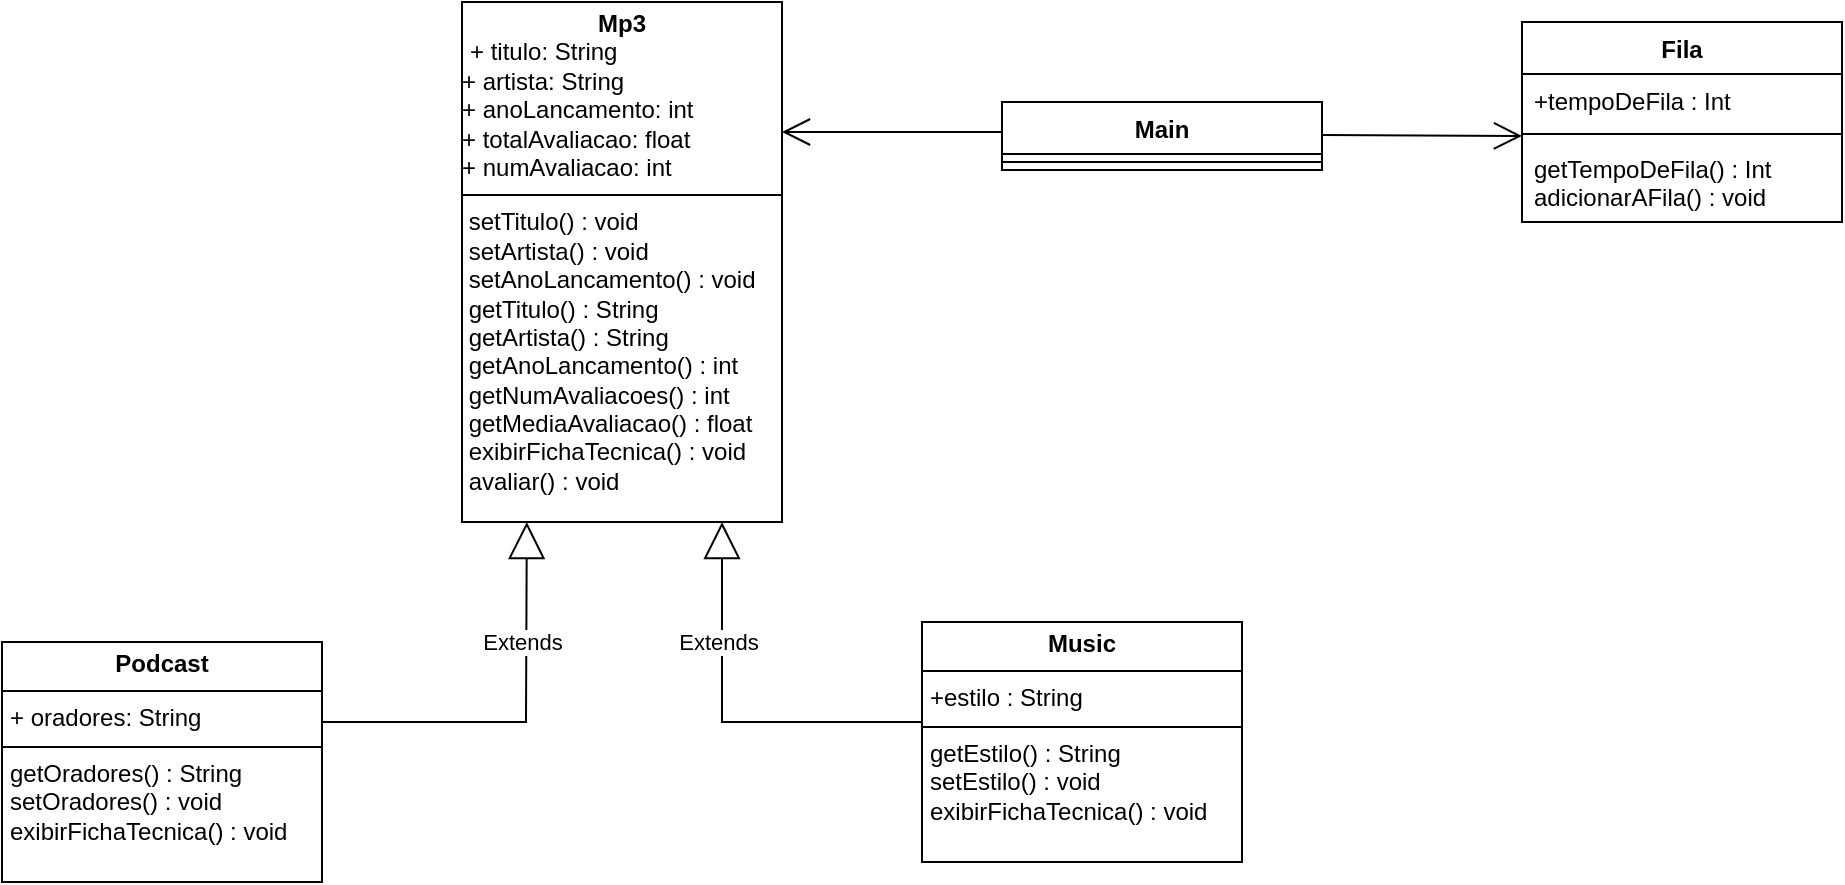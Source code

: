 <mxfile version="26.2.9">
  <diagram id="C5RBs43oDa-KdzZeNtuy" name="Page-1">
    <mxGraphModel dx="1093" dy="591" grid="1" gridSize="10" guides="1" tooltips="1" connect="1" arrows="1" fold="1" page="1" pageScale="1" pageWidth="827" pageHeight="1169" math="0" shadow="0">
      <root>
        <mxCell id="WIyWlLk6GJQsqaUBKTNV-0" />
        <mxCell id="WIyWlLk6GJQsqaUBKTNV-1" parent="WIyWlLk6GJQsqaUBKTNV-0" />
        <mxCell id="9xwD75uG-HI90dTEOazw-8" value="Extends" style="endArrow=block;endSize=16;endFill=0;html=1;rounded=0;entryX=0.515;entryY=1;entryDx=0;entryDy=0;entryPerimeter=0;" parent="WIyWlLk6GJQsqaUBKTNV-1" edge="1">
          <mxGeometry x="0.406" y="2" width="160" relative="1" as="geometry">
            <mxPoint x="240" y="490" as="sourcePoint" />
            <mxPoint x="342.4" y="390" as="targetPoint" />
            <Array as="points">
              <mxPoint x="342" y="490" />
            </Array>
            <mxPoint as="offset" />
          </mxGeometry>
        </mxCell>
        <mxCell id="9xwD75uG-HI90dTEOazw-9" value="Extends" style="endArrow=block;endSize=16;endFill=0;html=1;rounded=0;entryX=0.515;entryY=1;entryDx=0;entryDy=0;entryPerimeter=0;" parent="WIyWlLk6GJQsqaUBKTNV-1" edge="1">
          <mxGeometry x="0.406" y="2" width="160" relative="1" as="geometry">
            <mxPoint x="542.0" y="490" as="sourcePoint" />
            <mxPoint x="440.0" y="390" as="targetPoint" />
            <Array as="points">
              <mxPoint x="440.0" y="490" />
            </Array>
            <mxPoint as="offset" />
          </mxGeometry>
        </mxCell>
        <mxCell id="9xwD75uG-HI90dTEOazw-10" value="&lt;p style=&quot;margin:0px;margin-top:4px;text-align:center;&quot;&gt;&lt;b&gt;Podcast&lt;/b&gt;&lt;/p&gt;&lt;hr size=&quot;1&quot; style=&quot;border-style:solid;&quot;&gt;&lt;p style=&quot;margin:0px;margin-left:4px;&quot;&gt;+ oradores: String&lt;/p&gt;&lt;hr size=&quot;1&quot; style=&quot;border-style:solid;&quot;&gt;&lt;p style=&quot;margin:0px;margin-left:4px;&quot;&gt;&lt;span style=&quot;background-color: transparent;&quot;&gt;getOradores() : String&lt;/span&gt;&lt;/p&gt;&lt;p style=&quot;margin:0px;margin-left:4px;&quot;&gt;setOradores() : void&lt;/p&gt;&lt;p style=&quot;margin:0px;margin-left:4px;&quot;&gt;exibirFichaTecnica() : void&lt;/p&gt;" style="verticalAlign=top;align=left;overflow=fill;html=1;whiteSpace=wrap;" parent="WIyWlLk6GJQsqaUBKTNV-1" vertex="1">
          <mxGeometry x="80" y="450" width="160" height="120" as="geometry" />
        </mxCell>
        <mxCell id="9xwD75uG-HI90dTEOazw-11" value="&lt;p style=&quot;margin:0px;margin-top:4px;text-align:center;&quot;&gt;&lt;b&gt;Music&lt;/b&gt;&lt;/p&gt;&lt;hr size=&quot;1&quot; style=&quot;border-style:solid;&quot;&gt;&lt;p style=&quot;margin:0px;margin-left:4px;&quot;&gt;+estilo : String&lt;br&gt;&lt;/p&gt;&lt;hr size=&quot;1&quot; style=&quot;border-style:solid;&quot;&gt;&lt;p style=&quot;margin: 0px 0px 0px 4px;&quot;&gt;&lt;span style=&quot;background-color: transparent;&quot;&gt;getEstilo() : String&lt;/span&gt;&lt;/p&gt;&lt;p style=&quot;margin: 0px 0px 0px 4px;&quot;&gt;setEstilo() : void&lt;/p&gt;&lt;p style=&quot;margin: 0px 0px 0px 4px;&quot;&gt;exibirFichaTecnica() : void&lt;/p&gt;&lt;div&gt;&lt;br&gt;&lt;/div&gt;" style="verticalAlign=top;align=left;overflow=fill;html=1;whiteSpace=wrap;" parent="WIyWlLk6GJQsqaUBKTNV-1" vertex="1">
          <mxGeometry x="540" y="440" width="160" height="120" as="geometry" />
        </mxCell>
        <mxCell id="9xwD75uG-HI90dTEOazw-12" value="&lt;p style=&quot;margin:0px;margin-top:4px;text-align:center;&quot;&gt;&lt;b&gt;Mp3&lt;/b&gt;&lt;/p&gt;&lt;p style=&quot;margin:0px;margin-left:4px;&quot;&gt;+ titulo: String&lt;/p&gt;&lt;div&gt;+ artista: String&lt;/div&gt;&lt;div&gt;+ anoLancamento: int&lt;/div&gt;&lt;div&gt;+ totalAvaliacao: float&lt;/div&gt;&lt;div&gt;+ numAvaliacao: int&lt;/div&gt;&lt;hr size=&quot;1&quot; style=&quot;border-style:solid;&quot;&gt;&lt;div&gt;&amp;nbsp;setTitulo&lt;span style=&quot;background-color: transparent; color: light-dark(rgb(0, 0, 0), rgb(255, 255, 255));&quot;&gt;() : void&lt;/span&gt;&lt;/div&gt;&lt;div&gt;&amp;nbsp;setArtista&lt;span style=&quot;background-color: transparent; color: light-dark(rgb(0, 0, 0), rgb(255, 255, 255));&quot;&gt;()&lt;/span&gt;&lt;span style=&quot;background-color: transparent; color: light-dark(rgb(0, 0, 0), rgb(255, 255, 255));&quot;&gt;&amp;nbsp;&lt;/span&gt;&lt;span style=&quot;background-color: transparent; color: light-dark(rgb(0, 0, 0), rgb(255, 255, 255));&quot;&gt;: void&lt;/span&gt;&lt;/div&gt;&lt;div&gt;&amp;nbsp;setAnoLancamento&lt;span style=&quot;background-color: transparent; color: light-dark(rgb(0, 0, 0), rgb(255, 255, 255));&quot;&gt;()&lt;/span&gt;&lt;span style=&quot;background-color: transparent; color: light-dark(rgb(0, 0, 0), rgb(255, 255, 255));&quot;&gt;&amp;nbsp;&lt;/span&gt;&lt;span style=&quot;background-color: transparent; color: light-dark(rgb(0, 0, 0), rgb(255, 255, 255));&quot;&gt;: void&lt;/span&gt;&lt;/div&gt;&lt;div&gt;&amp;nbsp;getTitulo&lt;span style=&quot;background-color: transparent; color: light-dark(rgb(0, 0, 0), rgb(255, 255, 255));&quot;&gt;()&lt;/span&gt;&lt;span style=&quot;background-color: transparent; color: light-dark(rgb(0, 0, 0), rgb(255, 255, 255));&quot;&gt;&amp;nbsp;&lt;/span&gt;&lt;span style=&quot;background-color: transparent; color: light-dark(rgb(0, 0, 0), rgb(255, 255, 255));&quot;&gt;: String&lt;/span&gt;&lt;/div&gt;&lt;div&gt;&amp;nbsp;getArtista&lt;span style=&quot;background-color: transparent; color: light-dark(rgb(0, 0, 0), rgb(255, 255, 255));&quot;&gt;()&lt;/span&gt;&lt;span style=&quot;background-color: transparent; color: light-dark(rgb(0, 0, 0), rgb(255, 255, 255));&quot;&gt;&amp;nbsp;&lt;/span&gt;&lt;span style=&quot;background-color: transparent; color: light-dark(rgb(0, 0, 0), rgb(255, 255, 255));&quot;&gt;: String&lt;/span&gt;&lt;/div&gt;&lt;div&gt;&amp;nbsp;getAnoLancamento&lt;span style=&quot;background-color: transparent; color: light-dark(rgb(0, 0, 0), rgb(255, 255, 255));&quot;&gt;() : int&lt;/span&gt;&lt;/div&gt;&lt;div&gt;&amp;nbsp;getNumAvaliacoes&lt;span style=&quot;background-color: transparent; color: light-dark(rgb(0, 0, 0), rgb(255, 255, 255));&quot;&gt;() : int&lt;/span&gt;&lt;/div&gt;&lt;div&gt;&amp;nbsp;getMediaAvaliacao&lt;span style=&quot;background-color: transparent; color: light-dark(rgb(0, 0, 0), rgb(255, 255, 255));&quot;&gt;() : float&lt;/span&gt;&lt;/div&gt;&lt;div&gt;&amp;nbsp;exibirFichaTecnica&lt;span style=&quot;background-color: transparent; color: light-dark(rgb(0, 0, 0), rgb(255, 255, 255));&quot;&gt;()&lt;/span&gt;&lt;span style=&quot;background-color: transparent; color: light-dark(rgb(0, 0, 0), rgb(255, 255, 255));&quot;&gt;&amp;nbsp;&lt;/span&gt;&lt;span style=&quot;background-color: transparent; color: light-dark(rgb(0, 0, 0), rgb(255, 255, 255));&quot;&gt;: void&lt;/span&gt;&lt;/div&gt;&lt;div&gt;&amp;nbsp;avaliar()&lt;span style=&quot;background-color: transparent; color: light-dark(rgb(0, 0, 0), rgb(255, 255, 255));&quot;&gt;&amp;nbsp;&lt;/span&gt;&lt;span style=&quot;background-color: transparent; color: light-dark(rgb(0, 0, 0), rgb(255, 255, 255));&quot;&gt;: void&lt;/span&gt;&lt;/div&gt;" style="verticalAlign=top;align=left;overflow=fill;html=1;whiteSpace=wrap;" parent="WIyWlLk6GJQsqaUBKTNV-1" vertex="1">
          <mxGeometry x="310" y="130" width="160" height="260" as="geometry" />
        </mxCell>
        <mxCell id="uxgVxdNlXJcBktfnUgNy-1" value="" style="endArrow=open;endFill=1;endSize=12;html=1;rounded=0;entryX=1;entryY=0.25;entryDx=0;entryDy=0;" edge="1" parent="WIyWlLk6GJQsqaUBKTNV-1" target="9xwD75uG-HI90dTEOazw-12">
          <mxGeometry width="160" relative="1" as="geometry">
            <mxPoint x="580" y="195" as="sourcePoint" />
            <mxPoint x="620" y="240" as="targetPoint" />
          </mxGeometry>
        </mxCell>
        <mxCell id="uxgVxdNlXJcBktfnUgNy-2" value="Main" style="swimlane;fontStyle=1;align=center;verticalAlign=top;childLayout=stackLayout;horizontal=1;startSize=26;horizontalStack=0;resizeParent=1;resizeParentMax=0;resizeLast=0;collapsible=1;marginBottom=0;whiteSpace=wrap;html=1;" vertex="1" parent="WIyWlLk6GJQsqaUBKTNV-1">
          <mxGeometry x="580" y="180" width="160" height="34" as="geometry" />
        </mxCell>
        <mxCell id="uxgVxdNlXJcBktfnUgNy-4" value="" style="line;strokeWidth=1;fillColor=none;align=left;verticalAlign=middle;spacingTop=-1;spacingLeft=3;spacingRight=3;rotatable=0;labelPosition=right;points=[];portConstraint=eastwest;strokeColor=inherit;" vertex="1" parent="uxgVxdNlXJcBktfnUgNy-2">
          <mxGeometry y="26" width="160" height="8" as="geometry" />
        </mxCell>
        <mxCell id="uxgVxdNlXJcBktfnUgNy-6" value="Fila" style="swimlane;fontStyle=1;align=center;verticalAlign=top;childLayout=stackLayout;horizontal=1;startSize=26;horizontalStack=0;resizeParent=1;resizeParentMax=0;resizeLast=0;collapsible=1;marginBottom=0;whiteSpace=wrap;html=1;" vertex="1" parent="WIyWlLk6GJQsqaUBKTNV-1">
          <mxGeometry x="840" y="140" width="160" height="100" as="geometry" />
        </mxCell>
        <mxCell id="uxgVxdNlXJcBktfnUgNy-7" value="+tempoDeFila : Int&amp;nbsp;" style="text;strokeColor=none;fillColor=none;align=left;verticalAlign=top;spacingLeft=4;spacingRight=4;overflow=hidden;rotatable=0;points=[[0,0.5],[1,0.5]];portConstraint=eastwest;whiteSpace=wrap;html=1;" vertex="1" parent="uxgVxdNlXJcBktfnUgNy-6">
          <mxGeometry y="26" width="160" height="26" as="geometry" />
        </mxCell>
        <mxCell id="uxgVxdNlXJcBktfnUgNy-8" value="" style="line;strokeWidth=1;fillColor=none;align=left;verticalAlign=middle;spacingTop=-1;spacingLeft=3;spacingRight=3;rotatable=0;labelPosition=right;points=[];portConstraint=eastwest;strokeColor=inherit;" vertex="1" parent="uxgVxdNlXJcBktfnUgNy-6">
          <mxGeometry y="52" width="160" height="8" as="geometry" />
        </mxCell>
        <mxCell id="uxgVxdNlXJcBktfnUgNy-9" value="&lt;div&gt;getTempoDeFila() : Int&lt;/div&gt;&lt;div&gt;adicionarAFila() : void&lt;/div&gt;" style="text;strokeColor=none;fillColor=none;align=left;verticalAlign=top;spacingLeft=4;spacingRight=4;overflow=hidden;rotatable=0;points=[[0,0.5],[1,0.5]];portConstraint=eastwest;whiteSpace=wrap;html=1;" vertex="1" parent="uxgVxdNlXJcBktfnUgNy-6">
          <mxGeometry y="60" width="160" height="40" as="geometry" />
        </mxCell>
        <mxCell id="uxgVxdNlXJcBktfnUgNy-12" value="" style="endArrow=open;endFill=1;endSize=12;html=1;rounded=0;" edge="1" parent="WIyWlLk6GJQsqaUBKTNV-1">
          <mxGeometry width="160" relative="1" as="geometry">
            <mxPoint x="740" y="196.5" as="sourcePoint" />
            <mxPoint x="840" y="197" as="targetPoint" />
          </mxGeometry>
        </mxCell>
      </root>
    </mxGraphModel>
  </diagram>
</mxfile>
